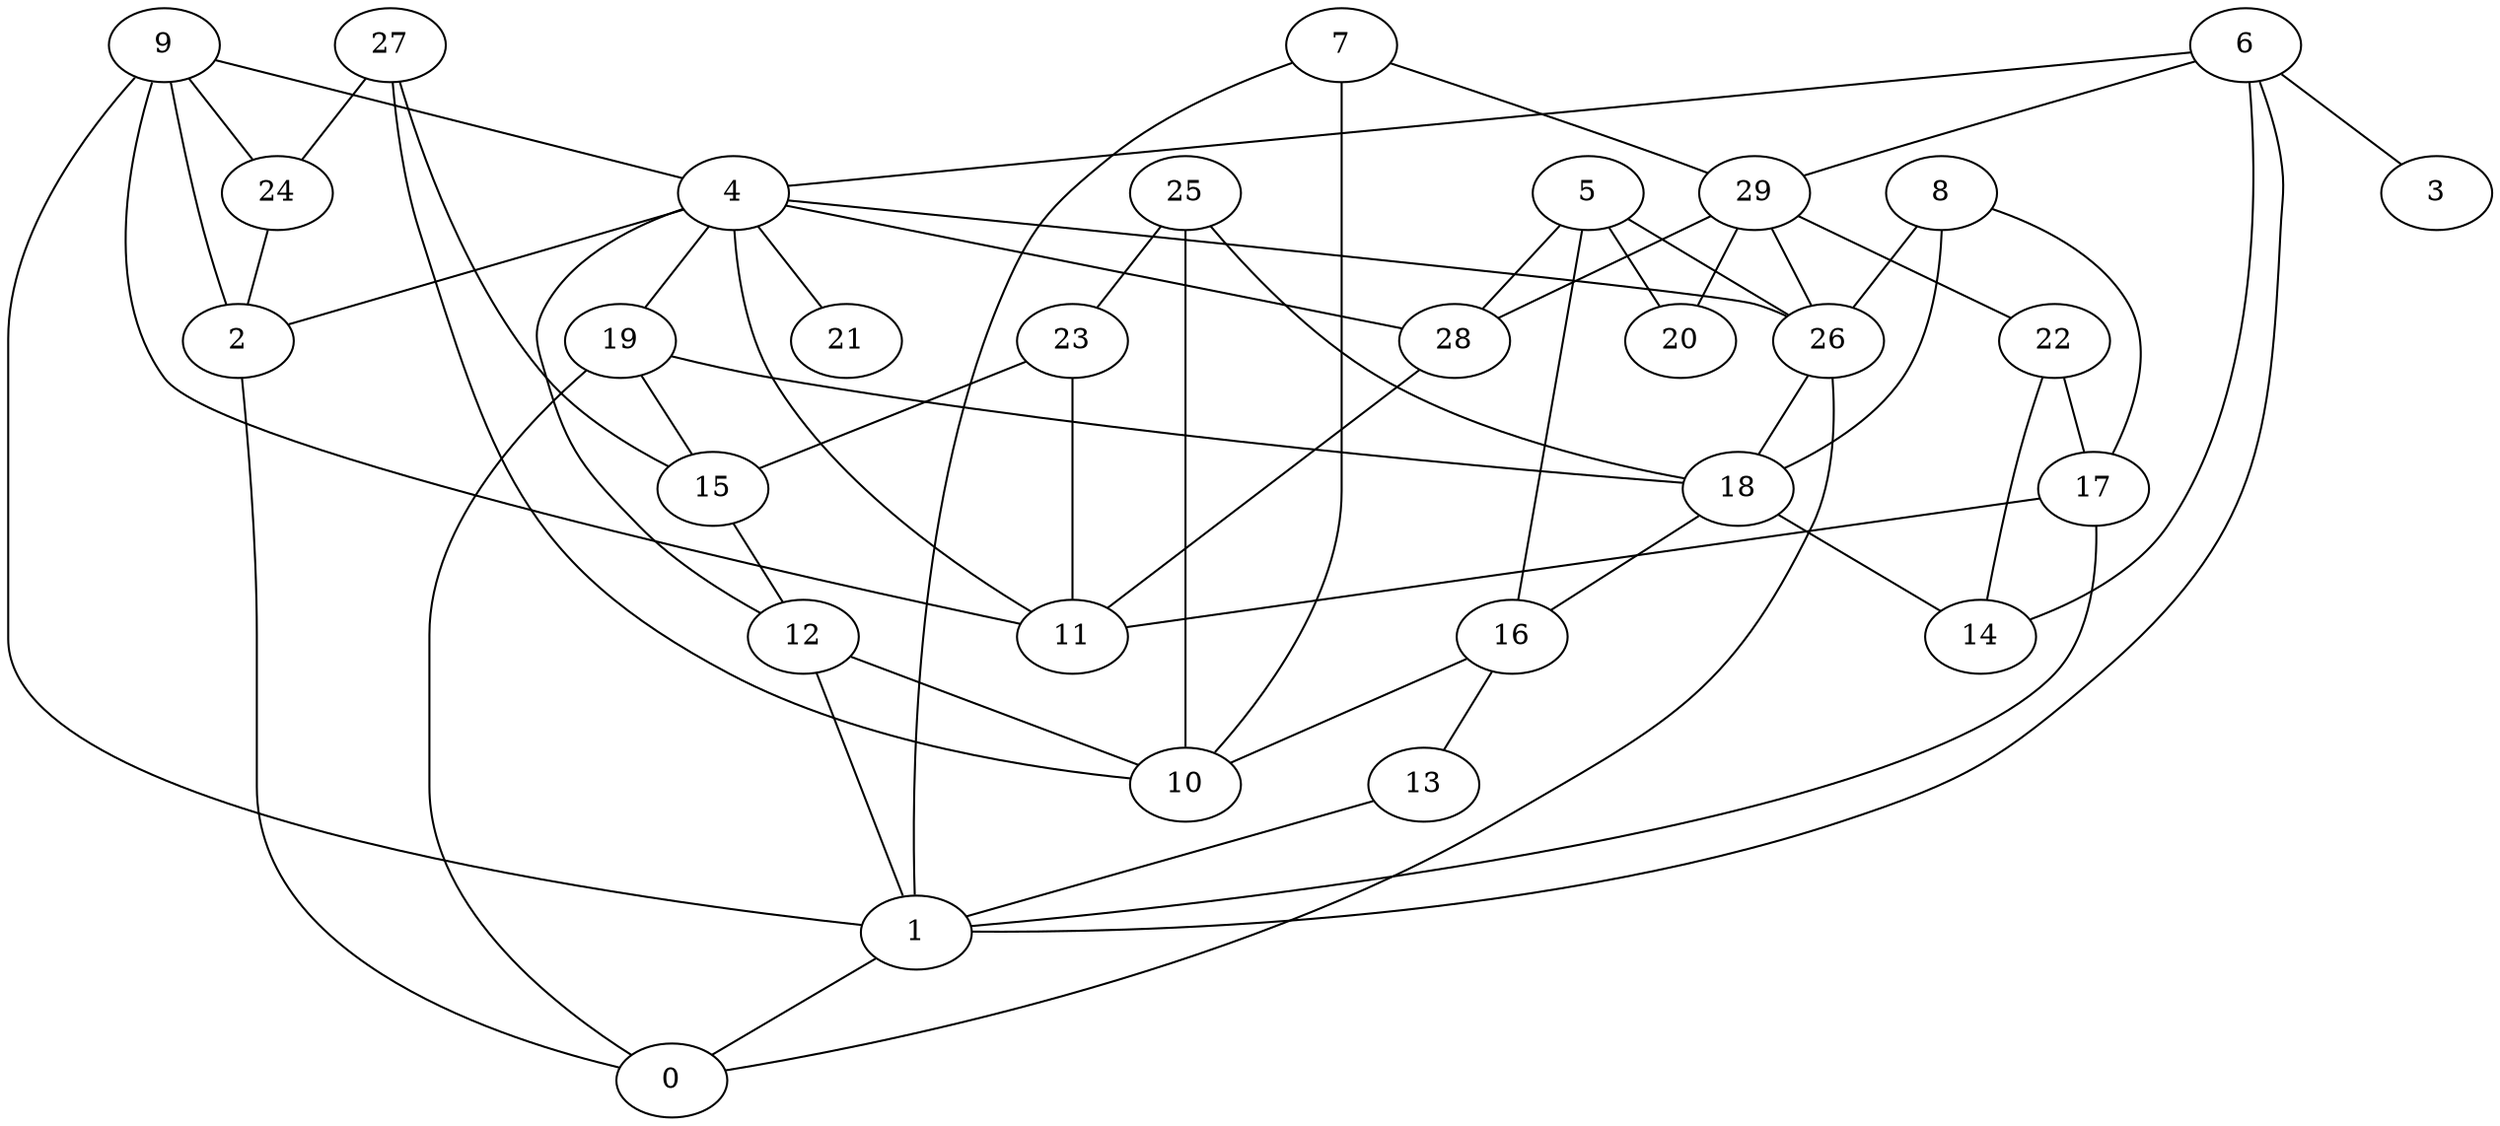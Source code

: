 digraph GG_graph {

subgraph G_graph {
edge [color = black]
"27" -> "15" [dir = none]
"15" -> "12" [dir = none]
"29" -> "22" [dir = none]
"29" -> "20" [dir = none]
"19" -> "15" [dir = none]
"19" -> "18" [dir = none]
"6" -> "3" [dir = none]
"6" -> "29" [dir = none]
"4" -> "21" [dir = none]
"4" -> "26" [dir = none]
"4" -> "28" [dir = none]
"28" -> "11" [dir = none]
"7" -> "29" [dir = none]
"18" -> "14" [dir = none]
"18" -> "16" [dir = none]
"5" -> "20" [dir = none]
"5" -> "28" [dir = none]
"5" -> "16" [dir = none]
"8" -> "17" [dir = none]
"8" -> "18" [dir = none]
"16" -> "13" [dir = none]
"16" -> "10" [dir = none]
"12" -> "1" [dir = none]
"1" -> "0" [dir = none]
"9" -> "24" [dir = none]
"9" -> "1" [dir = none]
"25" -> "23" [dir = none]
"25" -> "18" [dir = none]
"2" -> "0" [dir = none]
"29" -> "26" [dir = none]
"25" -> "10" [dir = none]
"4" -> "11" [dir = none]
"4" -> "19" [dir = none]
"17" -> "11" [dir = none]
"19" -> "0" [dir = none]
"27" -> "24" [dir = none]
"6" -> "1" [dir = none]
"22" -> "14" [dir = none]
"4" -> "12" [dir = none]
"7" -> "10" [dir = none]
"6" -> "4" [dir = none]
"4" -> "2" [dir = none]
"8" -> "26" [dir = none]
"9" -> "2" [dir = none]
"9" -> "11" [dir = none]
"17" -> "1" [dir = none]
"7" -> "1" [dir = none]
"24" -> "2" [dir = none]
"29" -> "28" [dir = none]
"26" -> "0" [dir = none]
"23" -> "11" [dir = none]
"9" -> "4" [dir = none]
"5" -> "26" [dir = none]
"6" -> "14" [dir = none]
"26" -> "18" [dir = none]
"12" -> "10" [dir = none]
"22" -> "17" [dir = none]
"27" -> "10" [dir = none]
"23" -> "15" [dir = none]
"13" -> "1" [dir = none]
}

}
